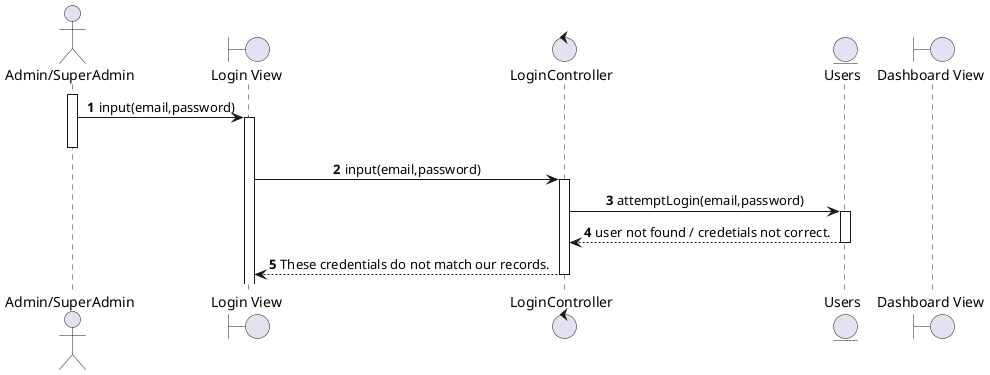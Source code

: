 @startuml User Verification notSuccess
actor "Admin/SuperAdmin"  as User
boundary "Login View" as LoginView
control LoginController 
entity Users as UserModel
boundary "Dashboard View" as DashView

autonumber
autoactivate on
skinparam SequenceMessageAlignment center

activate User
User->LoginView: input(email,password)
deactivate User
LoginView->LoginController : input(email,password)
LoginController->UserModel :attemptLogin(email,password)
return user not found / credetials not correct.
return These credentials do not match our records.


@enduml